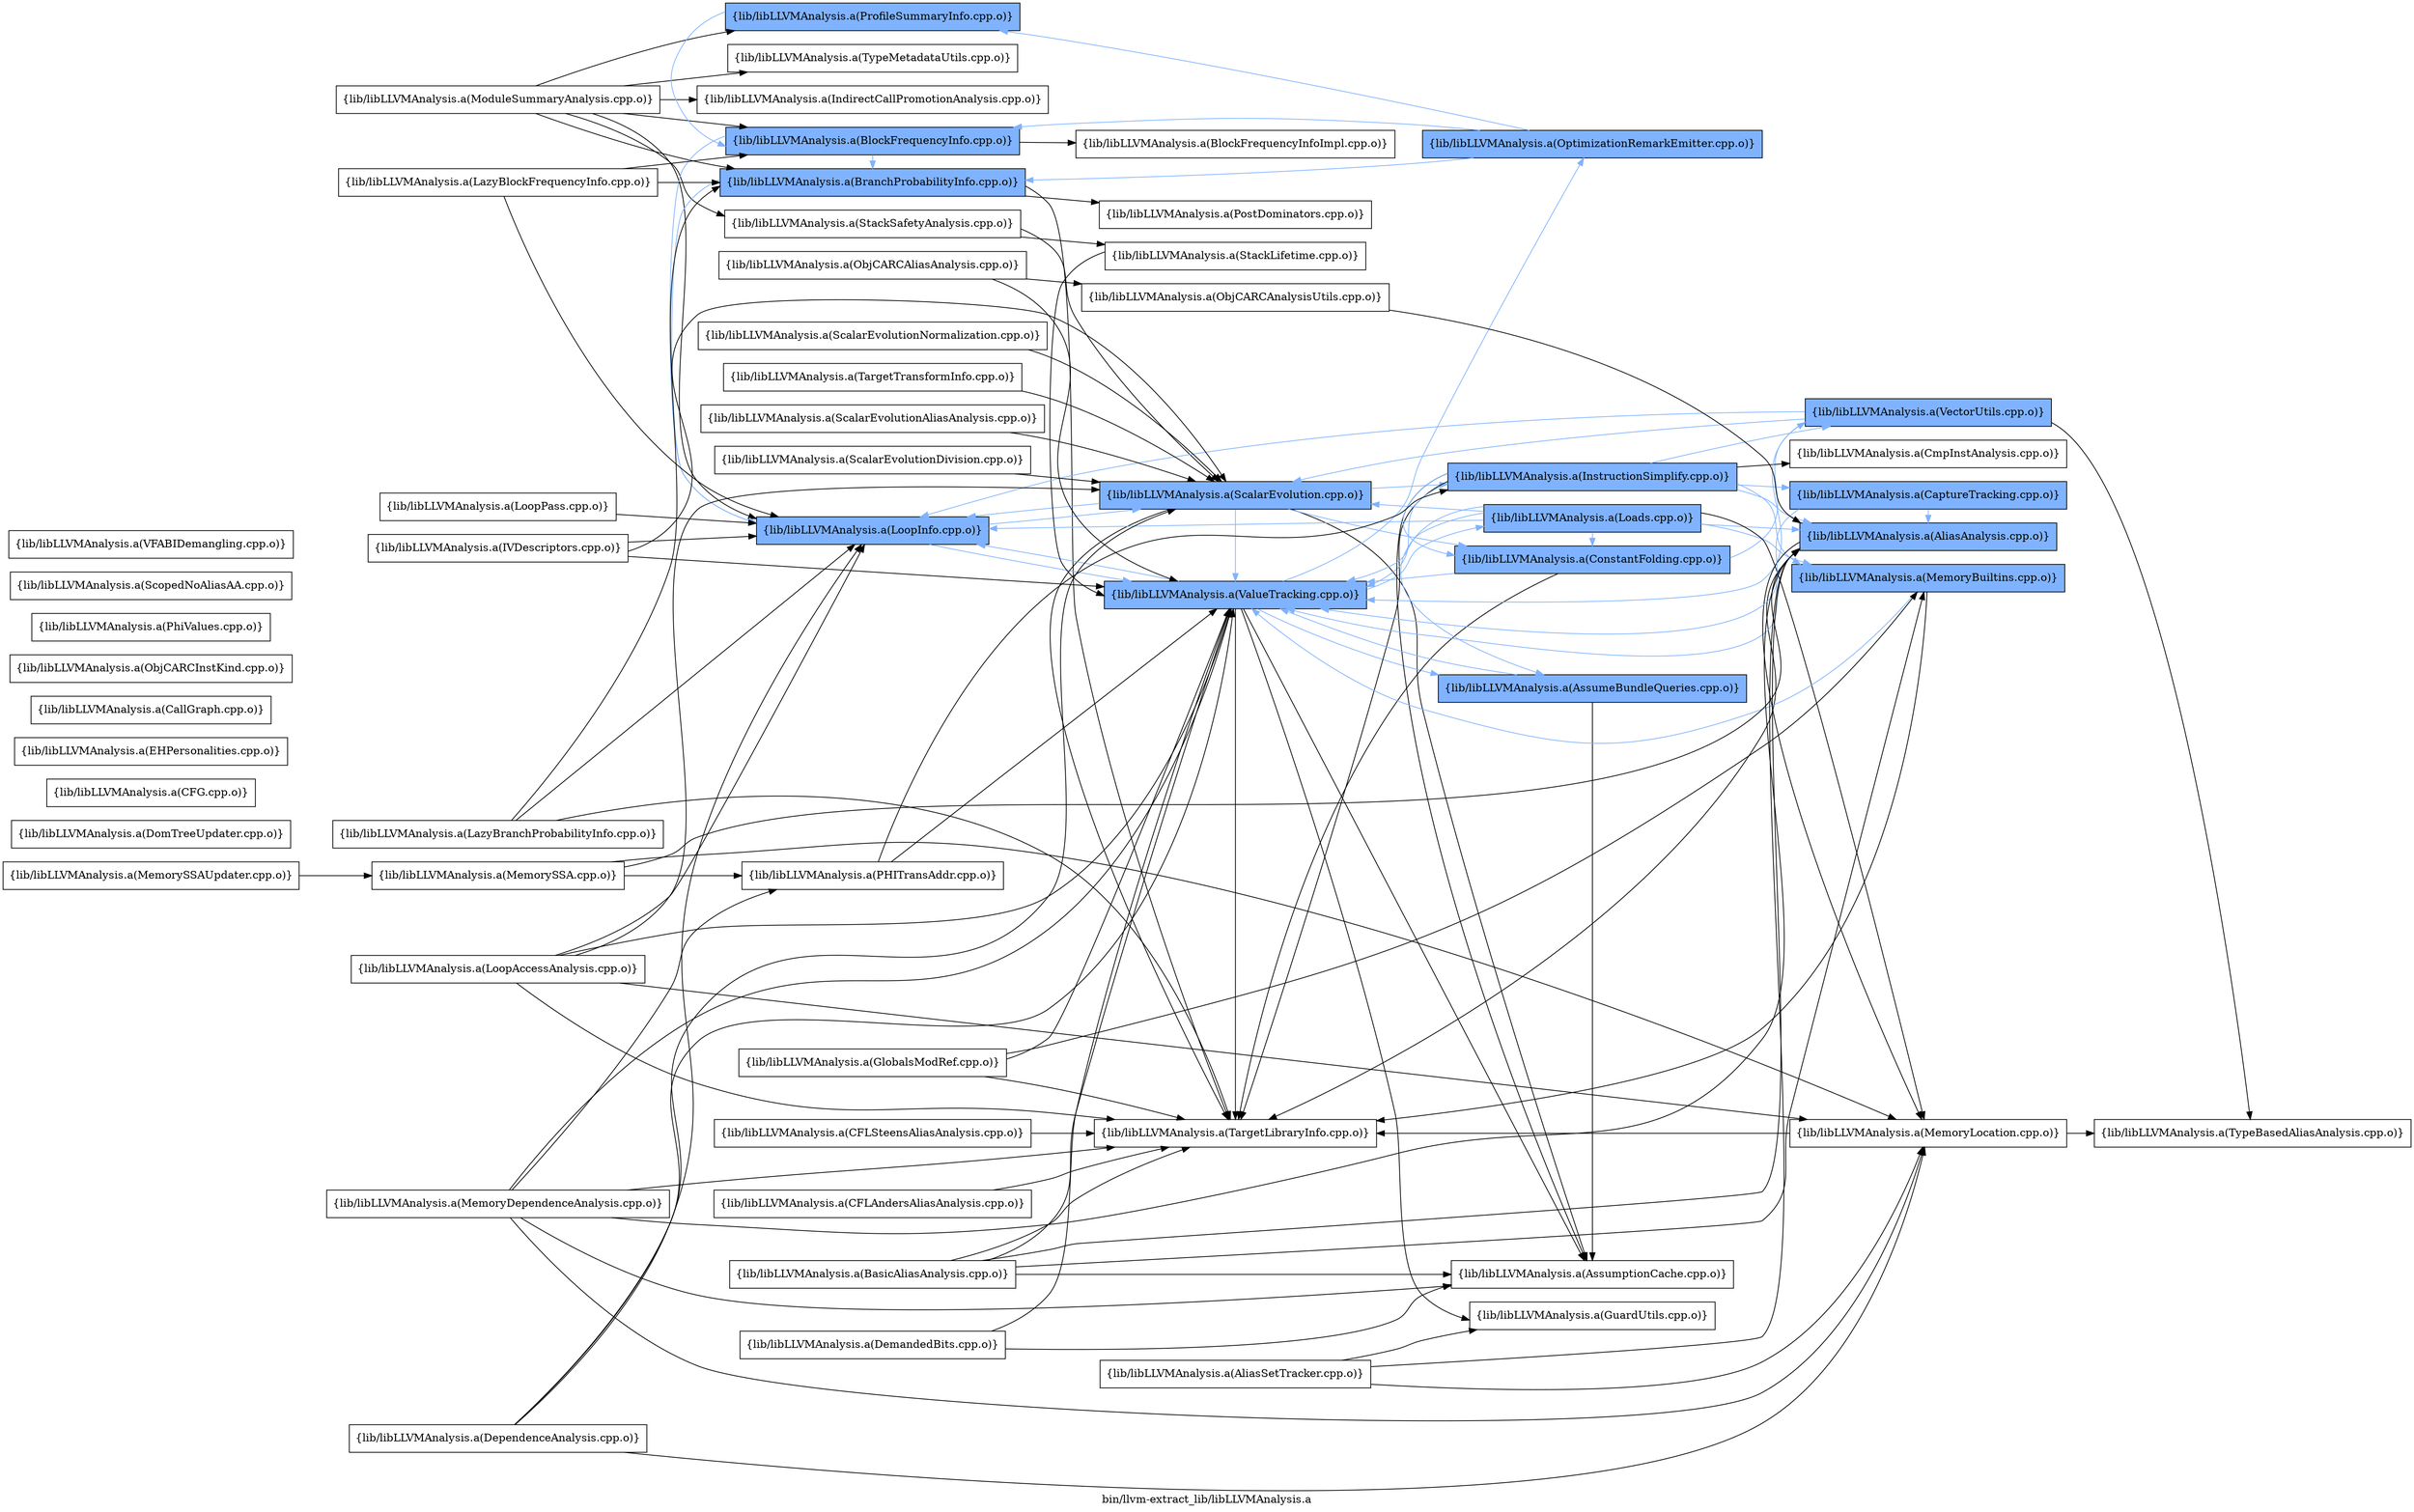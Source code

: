 digraph "bin/llvm-extract_lib/libLLVMAnalysis.a" {
	label="bin/llvm-extract_lib/libLLVMAnalysis.a";
	rankdir=LR;
	{ rank=same; Node0x558c159e8c38;  }
	{ rank=same; Node0x558c159e7fb8; Node0x558c159e76f8; Node0x558c159ea3a8; Node0x558c159e9188; Node0x558c159e20b8; Node0x558c159e9ef8; Node0x558c159e30a8;  }
	{ rank=same; Node0x558c159e6a78; Node0x558c159eafd8; Node0x558c159eb7f8; Node0x558c159e2c98; Node0x558c159e3eb8; Node0x558c159e97c8;  }
	{ rank=same; Node0x558c159ea308; Node0x558c159e3f58; Node0x558c159e6ed8; Node0x558c159e75b8; Node0x558c159e7bf8; Node0x558c159e2248; Node0x558c159e26a8;  }
	{ rank=same; Node0x558c159e21a8; Node0x558c159e7ab8; Node0x558c159e1f78; Node0x558c159e37d8; Node0x558c159eb208; Node0x558c159e7b08;  }

	Node0x558c159e8c38 [shape=record,shape=box,group=0,label="{lib/libLLVMAnalysis.a(ModuleSummaryAnalysis.cpp.o)}"];
	Node0x558c159e8c38 -> Node0x558c159e7fb8;
	Node0x558c159e8c38 -> Node0x558c159e76f8;
	Node0x558c159e8c38 -> Node0x558c159ea3a8;
	Node0x558c159e8c38 -> Node0x558c159e9188;
	Node0x558c159e8c38 -> Node0x558c159e20b8;
	Node0x558c159e8c38 -> Node0x558c159e9ef8;
	Node0x558c159e8c38 -> Node0x558c159e30a8;
	Node0x558c159e30a8 [shape=record,shape=box,group=0,label="{lib/libLLVMAnalysis.a(TypeMetadataUtils.cpp.o)}"];
	Node0x558c159e9f48 [shape=record,shape=box,group=0,label="{lib/libLLVMAnalysis.a(DomTreeUpdater.cpp.o)}"];
	Node0x558c159e73d8 [shape=record,shape=box,group=0,label="{lib/libLLVMAnalysis.a(MemorySSA.cpp.o)}"];
	Node0x558c159e73d8 -> Node0x558c159e7ab8;
	Node0x558c159e73d8 -> Node0x558c159e7b08;
	Node0x558c159e73d8 -> Node0x558c159eaf88;
	Node0x558c159e6b18 [shape=record,shape=box,group=0,label="{lib/libLLVMAnalysis.a(MemorySSAUpdater.cpp.o)}"];
	Node0x558c159e6b18 -> Node0x558c159e73d8;
	Node0x558c159e7fb8 [shape=record,shape=box,group=1,style=filled,fillcolor="0.600000 0.5 1",label="{lib/libLLVMAnalysis.a(BlockFrequencyInfo.cpp.o)}"];
	Node0x558c159e7fb8 -> Node0x558c159e6a78;
	Node0x558c159e7fb8 -> Node0x558c159e76f8[color="0.600000 0.5 1"];
	Node0x558c159e7fb8 -> Node0x558c159ea3a8[color="0.600000 0.5 1"];
	Node0x558c159e76f8 [shape=record,shape=box,group=1,style=filled,fillcolor="0.600000 0.5 1",label="{lib/libLLVMAnalysis.a(BranchProbabilityInfo.cpp.o)}"];
	Node0x558c159e76f8 -> Node0x558c159ea3a8[color="0.600000 0.5 1"];
	Node0x558c159e76f8 -> Node0x558c159eafd8;
	Node0x558c159e76f8 -> Node0x558c159eb7f8;
	Node0x558c159ea3a8 [shape=record,shape=box,group=1,style=filled,fillcolor="0.600000 0.5 1",label="{lib/libLLVMAnalysis.a(LoopInfo.cpp.o)}"];
	Node0x558c159ea3a8 -> Node0x558c159e2c98[color="0.600000 0.5 1"];
	Node0x558c159ea3a8 -> Node0x558c159e3eb8[color="0.600000 0.5 1"];
	Node0x558c159eafd8 [shape=record,shape=box,group=0,label="{lib/libLLVMAnalysis.a(PostDominators.cpp.o)}"];
	Node0x558c159e6ed8 [shape=record,shape=box,group=1,style=filled,fillcolor="0.600000 0.5 1",label="{lib/libLLVMAnalysis.a(InstructionSimplify.cpp.o)}"];
	Node0x558c159e6ed8 -> Node0x558c159e7ab8[color="0.600000 0.5 1"];
	Node0x558c159e6ed8 -> Node0x558c159ea308;
	Node0x558c159e6ed8 -> Node0x558c159e1f78[color="0.600000 0.5 1"];
	Node0x558c159e6ed8 -> Node0x558c159e3f58[color="0.600000 0.5 1"];
	Node0x558c159e6ed8 -> Node0x558c159e37d8;
	Node0x558c159e6ed8 -> Node0x558c159eb208[color="0.600000 0.5 1"];
	Node0x558c159e6ed8 -> Node0x558c159eb7f8;
	Node0x558c159e6ed8 -> Node0x558c159e3eb8[color="0.600000 0.5 1"];
	Node0x558c159e6ed8 -> Node0x558c159e21a8[color="0.600000 0.5 1"];
	Node0x558c159ea308 [shape=record,shape=box,group=0,label="{lib/libLLVMAnalysis.a(AssumptionCache.cpp.o)}"];
	Node0x558c159e6a78 [shape=record,shape=box,group=0,label="{lib/libLLVMAnalysis.a(BlockFrequencyInfoImpl.cpp.o)}"];
	Node0x558c159eb208 [shape=record,shape=box,group=1,style=filled,fillcolor="0.600000 0.5 1",label="{lib/libLLVMAnalysis.a(MemoryBuiltins.cpp.o)}"];
	Node0x558c159eb208 -> Node0x558c159eb7f8;
	Node0x558c159eb208 -> Node0x558c159e3eb8[color="0.600000 0.5 1"];
	Node0x558c159eb7f8 [shape=record,shape=box,group=0,label="{lib/libLLVMAnalysis.a(TargetLibraryInfo.cpp.o)}"];
	Node0x558c159ea9e8 [shape=record,shape=box,group=0,label="{lib/libLLVMAnalysis.a(TypeBasedAliasAnalysis.cpp.o)}"];
	Node0x558c159e3eb8 [shape=record,shape=box,group=1,style=filled,fillcolor="0.600000 0.5 1",label="{lib/libLLVMAnalysis.a(ValueTracking.cpp.o)}"];
	Node0x558c159e3eb8 -> Node0x558c159e75b8[color="0.600000 0.5 1"];
	Node0x558c159e3eb8 -> Node0x558c159ea308;
	Node0x558c159e3eb8 -> Node0x558c159e7bf8;
	Node0x558c159e3eb8 -> Node0x558c159ea3a8[color="0.600000 0.5 1"];
	Node0x558c159e3eb8 -> Node0x558c159eb7f8;
	Node0x558c159e3eb8 -> Node0x558c159e2248[color="0.600000 0.5 1"];
	Node0x558c159e3eb8 -> Node0x558c159e26a8[color="0.600000 0.5 1"];
	Node0x558c159e2c98 [shape=record,shape=box,group=1,style=filled,fillcolor="0.600000 0.5 1",label="{lib/libLLVMAnalysis.a(ScalarEvolution.cpp.o)}"];
	Node0x558c159e2c98 -> Node0x558c159ea308;
	Node0x558c159e2c98 -> Node0x558c159e3f58[color="0.600000 0.5 1"];
	Node0x558c159e2c98 -> Node0x558c159e6ed8[color="0.600000 0.5 1"];
	Node0x558c159e2c98 -> Node0x558c159ea3a8[color="0.600000 0.5 1"];
	Node0x558c159e2c98 -> Node0x558c159eb7f8;
	Node0x558c159e2c98 -> Node0x558c159e3eb8[color="0.600000 0.5 1"];
	Node0x558c159e7ab8 [shape=record,shape=box,group=1,style=filled,fillcolor="0.600000 0.5 1",label="{lib/libLLVMAnalysis.a(AliasAnalysis.cpp.o)}"];
	Node0x558c159e7ab8 -> Node0x558c159e7b08;
	Node0x558c159e7ab8 -> Node0x558c159eb7f8;
	Node0x558c159e7ab8 -> Node0x558c159e3eb8[color="0.600000 0.5 1"];
	Node0x558c159e7b08 [shape=record,shape=box,group=0,label="{lib/libLLVMAnalysis.a(MemoryLocation.cpp.o)}"];
	Node0x558c159e7b08 -> Node0x558c159eb7f8;
	Node0x558c159e7b08 -> Node0x558c159ea9e8;
	Node0x558c159e3f58 [shape=record,shape=box,group=1,style=filled,fillcolor="0.600000 0.5 1",label="{lib/libLLVMAnalysis.a(ConstantFolding.cpp.o)}"];
	Node0x558c159e3f58 -> Node0x558c159eb7f8;
	Node0x558c159e3f58 -> Node0x558c159e3eb8[color="0.600000 0.5 1"];
	Node0x558c159e3f58 -> Node0x558c159e21a8[color="0.600000 0.5 1"];
	Node0x558c159e75b8 [shape=record,shape=box,group=1,style=filled,fillcolor="0.600000 0.5 1",label="{lib/libLLVMAnalysis.a(AssumeBundleQueries.cpp.o)}"];
	Node0x558c159e75b8 -> Node0x558c159ea308;
	Node0x558c159e75b8 -> Node0x558c159e3eb8[color="0.600000 0.5 1"];
	Node0x558c159e8788 [shape=record,shape=box,group=0,label="{lib/libLLVMAnalysis.a(BasicAliasAnalysis.cpp.o)}"];
	Node0x558c159e8788 -> Node0x558c159e7ab8;
	Node0x558c159e8788 -> Node0x558c159ea308;
	Node0x558c159e8788 -> Node0x558c159eb208;
	Node0x558c159e8788 -> Node0x558c159eb7f8;
	Node0x558c159e8788 -> Node0x558c159e3eb8;
	Node0x558c159e63e8 [shape=record,shape=box,group=0,label="{lib/libLLVMAnalysis.a(CFG.cpp.o)}"];
	Node0x558c159e5768 [shape=record,shape=box,group=0,label="{lib/libLLVMAnalysis.a(CFLAndersAliasAnalysis.cpp.o)}"];
	Node0x558c159e5768 -> Node0x558c159eb7f8;
	Node0x558c159e5128 [shape=record,shape=box,group=0,label="{lib/libLLVMAnalysis.a(CFLSteensAliasAnalysis.cpp.o)}"];
	Node0x558c159e5128 -> Node0x558c159eb7f8;
	Node0x558c159e1f78 [shape=record,shape=box,group=1,style=filled,fillcolor="0.600000 0.5 1",label="{lib/libLLVMAnalysis.a(CaptureTracking.cpp.o)}"];
	Node0x558c159e1f78 -> Node0x558c159e7ab8[color="0.600000 0.5 1"];
	Node0x558c159e1f78 -> Node0x558c159e3eb8[color="0.600000 0.5 1"];
	Node0x558c159e21a8 [shape=record,shape=box,group=1,style=filled,fillcolor="0.600000 0.5 1",label="{lib/libLLVMAnalysis.a(VectorUtils.cpp.o)}"];
	Node0x558c159e21a8 -> Node0x558c159ea3a8[color="0.600000 0.5 1"];
	Node0x558c159e21a8 -> Node0x558c159e2c98[color="0.600000 0.5 1"];
	Node0x558c159e21a8 -> Node0x558c159ea9e8;
	Node0x558c159e21a8 -> Node0x558c159e3eb8[color="0.600000 0.5 1"];
	Node0x558c159ea218 [shape=record,shape=box,group=0,label="{lib/libLLVMAnalysis.a(DependenceAnalysis.cpp.o)}"];
	Node0x558c159ea218 -> Node0x558c159ea3a8;
	Node0x558c159ea218 -> Node0x558c159e7b08;
	Node0x558c159ea218 -> Node0x558c159e2c98;
	Node0x558c159ea218 -> Node0x558c159e3eb8;
	Node0x558c159e92c8 [shape=record,shape=box,group=0,label="{lib/libLLVMAnalysis.a(EHPersonalities.cpp.o)}"];
	Node0x558c159eb848 [shape=record,shape=box,group=0,label="{lib/libLLVMAnalysis.a(GlobalsModRef.cpp.o)}"];
	Node0x558c159eb848 -> Node0x558c159eb208;
	Node0x558c159eb848 -> Node0x558c159eb7f8;
	Node0x558c159eb848 -> Node0x558c159e3eb8;
	Node0x558c159eabc8 [shape=record,shape=box,group=0,label="{lib/libLLVMAnalysis.a(CallGraph.cpp.o)}"];
	Node0x558c159e7bf8 [shape=record,shape=box,group=0,label="{lib/libLLVMAnalysis.a(GuardUtils.cpp.o)}"];
	Node0x558c159e37d8 [shape=record,shape=box,group=0,label="{lib/libLLVMAnalysis.a(CmpInstAnalysis.cpp.o)}"];
	Node0x558c159e9bd8 [shape=record,shape=box,group=0,label="{lib/libLLVMAnalysis.a(IVDescriptors.cpp.o)}"];
	Node0x558c159e9bd8 -> Node0x558c159ea3a8;
	Node0x558c159e9bd8 -> Node0x558c159e2c98;
	Node0x558c159e9bd8 -> Node0x558c159e3eb8;
	Node0x558c159e9908 [shape=record,shape=box,group=0,label="{lib/libLLVMAnalysis.a(DemandedBits.cpp.o)}"];
	Node0x558c159e9908 -> Node0x558c159ea308;
	Node0x558c159e9908 -> Node0x558c159e3eb8;
	Node0x558c159eb898 [shape=record,shape=box,group=0,label="{lib/libLLVMAnalysis.a(LoopPass.cpp.o)}"];
	Node0x558c159eb898 -> Node0x558c159ea3a8;
	Node0x558c159eaa88 [shape=record,shape=box,group=0,label="{lib/libLLVMAnalysis.a(MemoryDependenceAnalysis.cpp.o)}"];
	Node0x558c159eaa88 -> Node0x558c159e7ab8;
	Node0x558c159eaa88 -> Node0x558c159ea308;
	Node0x558c159eaa88 -> Node0x558c159e7b08;
	Node0x558c159eaa88 -> Node0x558c159eaf88;
	Node0x558c159eaa88 -> Node0x558c159eb7f8;
	Node0x558c159eaa88 -> Node0x558c159e3eb8;
	Node0x558c159eaf88 [shape=record,shape=box,group=0,label="{lib/libLLVMAnalysis.a(PHITransAddr.cpp.o)}"];
	Node0x558c159eaf88 -> Node0x558c159e6ed8;
	Node0x558c159eaf88 -> Node0x558c159e3eb8;
	Node0x558c159e9188 [shape=record,shape=box,group=0,label="{lib/libLLVMAnalysis.a(IndirectCallPromotionAnalysis.cpp.o)}"];
	Node0x558c159e20b8 [shape=record,shape=box,group=1,style=filled,fillcolor="0.600000 0.5 1",label="{lib/libLLVMAnalysis.a(ProfileSummaryInfo.cpp.o)}"];
	Node0x558c159e20b8 -> Node0x558c159e7fb8[color="0.600000 0.5 1"];
	Node0x558c159e9ef8 [shape=record,shape=box,group=0,label="{lib/libLLVMAnalysis.a(StackSafetyAnalysis.cpp.o)}"];
	Node0x558c159e9ef8 -> Node0x558c159e2c98;
	Node0x558c159e9ef8 -> Node0x558c159e97c8;
	Node0x558c159e9728 [shape=record,shape=box,group=0,label="{lib/libLLVMAnalysis.a(ObjCARCAliasAnalysis.cpp.o)}"];
	Node0x558c159e9728 -> Node0x558c159e9778;
	Node0x558c159e9728 -> Node0x558c159e3eb8;
	Node0x558c159e9778 [shape=record,shape=box,group=0,label="{lib/libLLVMAnalysis.a(ObjCARCAnalysisUtils.cpp.o)}"];
	Node0x558c159e9778 -> Node0x558c159e7ab8;
	Node0x558c159e9e08 [shape=record,shape=box,group=0,label="{lib/libLLVMAnalysis.a(ObjCARCInstKind.cpp.o)}"];
	Node0x558c159eb708 [shape=record,shape=box,group=0,label="{lib/libLLVMAnalysis.a(PhiValues.cpp.o)}"];
	Node0x558c159e2568 [shape=record,shape=box,group=0,label="{lib/libLLVMAnalysis.a(ScalarEvolutionAliasAnalysis.cpp.o)}"];
	Node0x558c159e2568 -> Node0x558c159e2c98;
	Node0x558c159e3288 [shape=record,shape=box,group=0,label="{lib/libLLVMAnalysis.a(ScalarEvolutionDivision.cpp.o)}"];
	Node0x558c159e3288 -> Node0x558c159e2c98;
	Node0x558c159e7f18 [shape=record,shape=box,group=0,label="{lib/libLLVMAnalysis.a(ScalarEvolutionNormalization.cpp.o)}"];
	Node0x558c159e7f18 -> Node0x558c159e2c98;
	Node0x558c159e97c8 [shape=record,shape=box,group=0,label="{lib/libLLVMAnalysis.a(StackLifetime.cpp.o)}"];
	Node0x558c159e97c8 -> Node0x558c159e3eb8;
	Node0x558c159eb1b8 [shape=record,shape=box,group=0,label="{lib/libLLVMAnalysis.a(TargetTransformInfo.cpp.o)}"];
	Node0x558c159eb1b8 -> Node0x558c159e2c98;
	Node0x558c159e3828 [shape=record,shape=box,group=0,label="{lib/libLLVMAnalysis.a(ScopedNoAliasAA.cpp.o)}"];
	Node0x558c159e2248 [shape=record,shape=box,group=1,style=filled,fillcolor="0.600000 0.5 1",label="{lib/libLLVMAnalysis.a(Loads.cpp.o)}"];
	Node0x558c159e2248 -> Node0x558c159e7ab8[color="0.600000 0.5 1"];
	Node0x558c159e2248 -> Node0x558c159e75b8[color="0.600000 0.5 1"];
	Node0x558c159e2248 -> Node0x558c159e3f58[color="0.600000 0.5 1"];
	Node0x558c159e2248 -> Node0x558c159ea3a8[color="0.600000 0.5 1"];
	Node0x558c159e2248 -> Node0x558c159eb208[color="0.600000 0.5 1"];
	Node0x558c159e2248 -> Node0x558c159e7b08;
	Node0x558c159e2248 -> Node0x558c159e2c98[color="0.600000 0.5 1"];
	Node0x558c159e2248 -> Node0x558c159e3eb8[color="0.600000 0.5 1"];
	Node0x558c159e26a8 [shape=record,shape=box,group=1,style=filled,fillcolor="0.600000 0.5 1",label="{lib/libLLVMAnalysis.a(OptimizationRemarkEmitter.cpp.o)}"];
	Node0x558c159e26a8 -> Node0x558c159e7fb8[color="0.600000 0.5 1"];
	Node0x558c159e26a8 -> Node0x558c159e76f8[color="0.600000 0.5 1"];
	Node0x558c159e26a8 -> Node0x558c159e20b8[color="0.600000 0.5 1"];
	Node0x558c159e64d8 [shape=record,shape=box,group=0,label="{lib/libLLVMAnalysis.a(LazyBlockFrequencyInfo.cpp.o)}"];
	Node0x558c159e64d8 -> Node0x558c159e7fb8;
	Node0x558c159e64d8 -> Node0x558c159e76f8;
	Node0x558c159e64d8 -> Node0x558c159ea3a8;
	Node0x558c159e6708 [shape=record,shape=box,group=0,label="{lib/libLLVMAnalysis.a(LazyBranchProbabilityInfo.cpp.o)}"];
	Node0x558c159e6708 -> Node0x558c159e76f8;
	Node0x558c159e6708 -> Node0x558c159ea3a8;
	Node0x558c159e6708 -> Node0x558c159eb7f8;
	Node0x558c159e2798 [shape=record,shape=box,group=0,label="{lib/libLLVMAnalysis.a(LoopAccessAnalysis.cpp.o)}"];
	Node0x558c159e2798 -> Node0x558c159ea3a8;
	Node0x558c159e2798 -> Node0x558c159e7b08;
	Node0x558c159e2798 -> Node0x558c159e2c98;
	Node0x558c159e2798 -> Node0x558c159eb7f8;
	Node0x558c159e2798 -> Node0x558c159e3eb8;
	Node0x558c159e3378 [shape=record,shape=box,group=0,label="{lib/libLLVMAnalysis.a(AliasSetTracker.cpp.o)}"];
	Node0x558c159e3378 -> Node0x558c159e7ab8;
	Node0x558c159e3378 -> Node0x558c159e7bf8;
	Node0x558c159e3378 -> Node0x558c159e7b08;
	Node0x558c159e3508 [shape=record,shape=box,group=0,label="{lib/libLLVMAnalysis.a(VFABIDemangling.cpp.o)}"];
}
